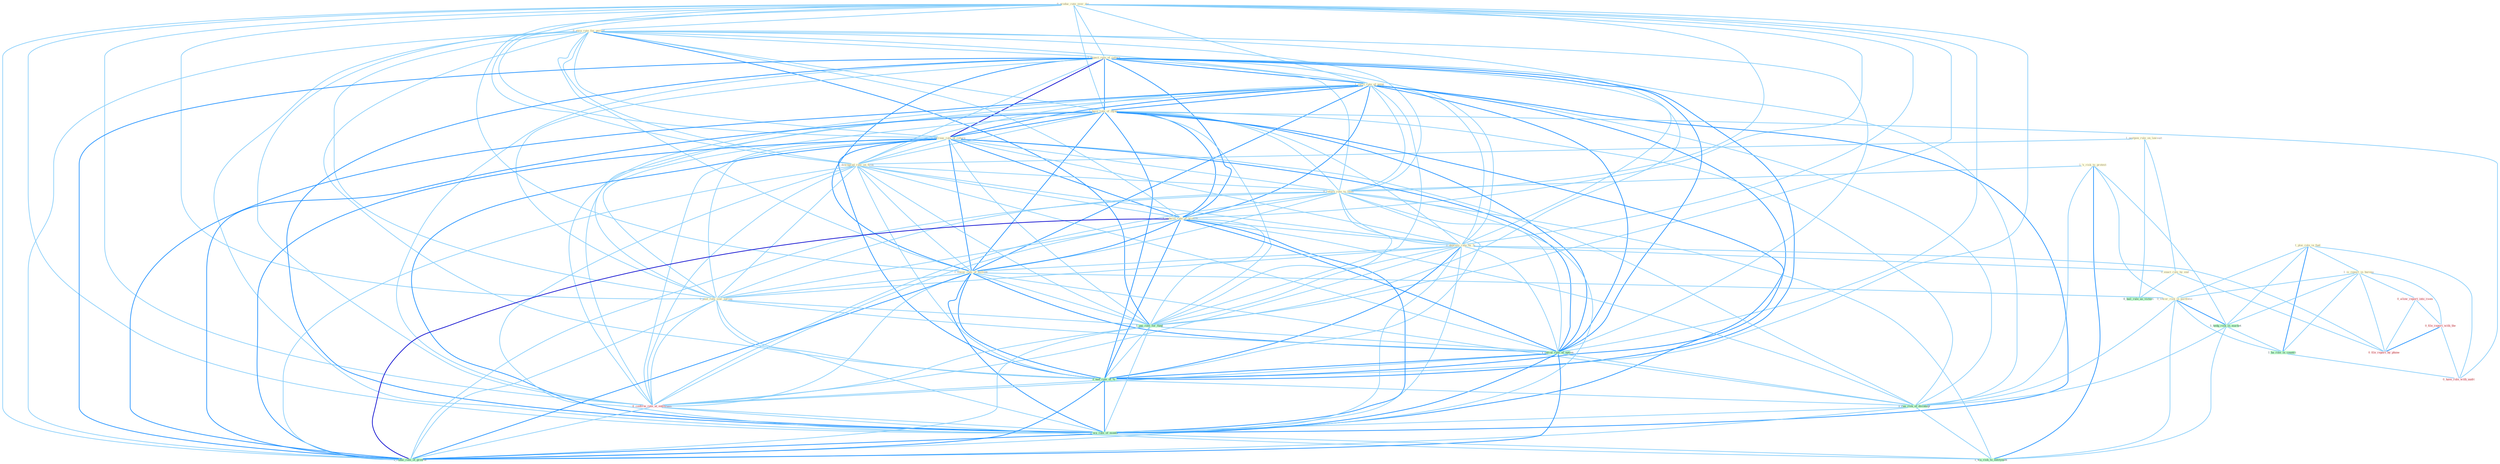 Graph G{ 
    node
    [shape=polygon,style=filled,width=.5,height=.06,color="#BDFCC9",fixedsize=true,fontsize=4,
    fontcolor="#2f4f4f"];
    {node
    [color="#ffffe0", fontcolor="#8b7d6b"] "1_'s_risk_to_protest " "0_produc_rate_over_dai " "0_earn_rate_for_period " "1_expect_rate_of_return " "1_carri_rate_of_point " "1_postpon_rule_on_lawsuit " "1_have_rate_of_injuri " "1_plai_role_in_fuel " "1_increas_rate_of_return " "1_is_report_in_bureau " "1_downgrad_rate_on_firm " "0_return_rate_to_level " "1_underst_rate_of_growth " "0_depress_rate_by_% " "0_enact_rule_by_end " "1_lower_rate_of_million " "0_post_rate_sinc_spring " "0_lower_risk_in_portfolio "}
{node [color="#fff0f5", fontcolor="#b22222"] "0_allow_report_into_room " "0_file_report_with_the " "0_confirm_rate_at_entitynam " "0_file_report_by_phone " "0_have_role_with_audit "}
edge [color="#B0E2FF"];

	"1_'s_risk_to_protest " -- "0_return_rate_to_level " [w="1", color="#87cefa" ];
	"1_'s_risk_to_protest " -- "0_lower_risk_in_portfolio " [w="1", color="#87cefa" ];
	"1_'s_risk_to_protest " -- "1_hedg_risk_in_market " [w="1", color="#87cefa" ];
	"1_'s_risk_to_protest " -- "1_run_risk_of_disintegr " [w="1", color="#87cefa" ];
	"1_'s_risk_to_protest " -- "1_wa_risk_to_entitynam " [w="2", color="#1e90ff" , len=0.8];
	"0_produc_rate_over_dai " -- "0_earn_rate_for_period " [w="1", color="#87cefa" ];
	"0_produc_rate_over_dai " -- "1_expect_rate_of_return " [w="1", color="#87cefa" ];
	"0_produc_rate_over_dai " -- "1_carri_rate_of_point " [w="1", color="#87cefa" ];
	"0_produc_rate_over_dai " -- "1_have_rate_of_injuri " [w="1", color="#87cefa" ];
	"0_produc_rate_over_dai " -- "1_increas_rate_of_return " [w="1", color="#87cefa" ];
	"0_produc_rate_over_dai " -- "1_downgrad_rate_on_firm " [w="1", color="#87cefa" ];
	"0_produc_rate_over_dai " -- "0_return_rate_to_level " [w="1", color="#87cefa" ];
	"0_produc_rate_over_dai " -- "1_underst_rate_of_growth " [w="1", color="#87cefa" ];
	"0_produc_rate_over_dai " -- "0_depress_rate_by_% " [w="1", color="#87cefa" ];
	"0_produc_rate_over_dai " -- "1_lower_rate_of_million " [w="1", color="#87cefa" ];
	"0_produc_rate_over_dai " -- "0_post_rate_sinc_spring " [w="1", color="#87cefa" ];
	"0_produc_rate_over_dai " -- "1_pai_rate_for_fund " [w="1", color="#87cefa" ];
	"0_produc_rate_over_dai " -- "1_calcul_rate_of_option " [w="1", color="#87cefa" ];
	"0_produc_rate_over_dai " -- "1_had_rate_of_% " [w="1", color="#87cefa" ];
	"0_produc_rate_over_dai " -- "0_confirm_rate_at_entitynam " [w="1", color="#87cefa" ];
	"0_produc_rate_over_dai " -- "1_wa_rate_of_month " [w="1", color="#87cefa" ];
	"0_produc_rate_over_dai " -- "1_reduc_rate_of_growth " [w="1", color="#87cefa" ];
	"0_earn_rate_for_period " -- "1_expect_rate_of_return " [w="1", color="#87cefa" ];
	"0_earn_rate_for_period " -- "1_carri_rate_of_point " [w="1", color="#87cefa" ];
	"0_earn_rate_for_period " -- "1_have_rate_of_injuri " [w="1", color="#87cefa" ];
	"0_earn_rate_for_period " -- "1_increas_rate_of_return " [w="1", color="#87cefa" ];
	"0_earn_rate_for_period " -- "1_downgrad_rate_on_firm " [w="1", color="#87cefa" ];
	"0_earn_rate_for_period " -- "0_return_rate_to_level " [w="1", color="#87cefa" ];
	"0_earn_rate_for_period " -- "1_underst_rate_of_growth " [w="1", color="#87cefa" ];
	"0_earn_rate_for_period " -- "0_depress_rate_by_% " [w="1", color="#87cefa" ];
	"0_earn_rate_for_period " -- "1_lower_rate_of_million " [w="1", color="#87cefa" ];
	"0_earn_rate_for_period " -- "0_post_rate_sinc_spring " [w="1", color="#87cefa" ];
	"0_earn_rate_for_period " -- "1_pai_rate_for_fund " [w="2", color="#1e90ff" , len=0.8];
	"0_earn_rate_for_period " -- "1_calcul_rate_of_option " [w="1", color="#87cefa" ];
	"0_earn_rate_for_period " -- "1_had_rate_of_% " [w="1", color="#87cefa" ];
	"0_earn_rate_for_period " -- "0_confirm_rate_at_entitynam " [w="1", color="#87cefa" ];
	"0_earn_rate_for_period " -- "1_wa_rate_of_month " [w="1", color="#87cefa" ];
	"0_earn_rate_for_period " -- "1_reduc_rate_of_growth " [w="1", color="#87cefa" ];
	"1_expect_rate_of_return " -- "1_carri_rate_of_point " [w="2", color="#1e90ff" , len=0.8];
	"1_expect_rate_of_return " -- "1_have_rate_of_injuri " [w="2", color="#1e90ff" , len=0.8];
	"1_expect_rate_of_return " -- "1_increas_rate_of_return " [w="3", color="#0000cd" , len=0.6];
	"1_expect_rate_of_return " -- "1_downgrad_rate_on_firm " [w="1", color="#87cefa" ];
	"1_expect_rate_of_return " -- "0_return_rate_to_level " [w="1", color="#87cefa" ];
	"1_expect_rate_of_return " -- "1_underst_rate_of_growth " [w="2", color="#1e90ff" , len=0.8];
	"1_expect_rate_of_return " -- "0_depress_rate_by_% " [w="1", color="#87cefa" ];
	"1_expect_rate_of_return " -- "1_lower_rate_of_million " [w="2", color="#1e90ff" , len=0.8];
	"1_expect_rate_of_return " -- "0_post_rate_sinc_spring " [w="1", color="#87cefa" ];
	"1_expect_rate_of_return " -- "1_pai_rate_for_fund " [w="1", color="#87cefa" ];
	"1_expect_rate_of_return " -- "1_calcul_rate_of_option " [w="2", color="#1e90ff" , len=0.8];
	"1_expect_rate_of_return " -- "1_had_rate_of_% " [w="2", color="#1e90ff" , len=0.8];
	"1_expect_rate_of_return " -- "0_confirm_rate_at_entitynam " [w="1", color="#87cefa" ];
	"1_expect_rate_of_return " -- "1_run_risk_of_disintegr " [w="1", color="#87cefa" ];
	"1_expect_rate_of_return " -- "1_wa_rate_of_month " [w="2", color="#1e90ff" , len=0.8];
	"1_expect_rate_of_return " -- "1_reduc_rate_of_growth " [w="2", color="#1e90ff" , len=0.8];
	"1_carri_rate_of_point " -- "1_have_rate_of_injuri " [w="2", color="#1e90ff" , len=0.8];
	"1_carri_rate_of_point " -- "1_increas_rate_of_return " [w="2", color="#1e90ff" , len=0.8];
	"1_carri_rate_of_point " -- "1_downgrad_rate_on_firm " [w="1", color="#87cefa" ];
	"1_carri_rate_of_point " -- "0_return_rate_to_level " [w="1", color="#87cefa" ];
	"1_carri_rate_of_point " -- "1_underst_rate_of_growth " [w="2", color="#1e90ff" , len=0.8];
	"1_carri_rate_of_point " -- "0_depress_rate_by_% " [w="1", color="#87cefa" ];
	"1_carri_rate_of_point " -- "1_lower_rate_of_million " [w="2", color="#1e90ff" , len=0.8];
	"1_carri_rate_of_point " -- "0_post_rate_sinc_spring " [w="1", color="#87cefa" ];
	"1_carri_rate_of_point " -- "1_pai_rate_for_fund " [w="1", color="#87cefa" ];
	"1_carri_rate_of_point " -- "1_calcul_rate_of_option " [w="2", color="#1e90ff" , len=0.8];
	"1_carri_rate_of_point " -- "1_had_rate_of_% " [w="2", color="#1e90ff" , len=0.8];
	"1_carri_rate_of_point " -- "0_confirm_rate_at_entitynam " [w="1", color="#87cefa" ];
	"1_carri_rate_of_point " -- "1_run_risk_of_disintegr " [w="1", color="#87cefa" ];
	"1_carri_rate_of_point " -- "1_wa_rate_of_month " [w="2", color="#1e90ff" , len=0.8];
	"1_carri_rate_of_point " -- "1_reduc_rate_of_growth " [w="2", color="#1e90ff" , len=0.8];
	"1_postpon_rule_on_lawsuit " -- "1_downgrad_rate_on_firm " [w="1", color="#87cefa" ];
	"1_postpon_rule_on_lawsuit " -- "0_enact_rule_by_end " [w="1", color="#87cefa" ];
	"1_postpon_rule_on_lawsuit " -- "0_hail_rule_as_victori " [w="1", color="#87cefa" ];
	"1_have_rate_of_injuri " -- "1_increas_rate_of_return " [w="2", color="#1e90ff" , len=0.8];
	"1_have_rate_of_injuri " -- "1_downgrad_rate_on_firm " [w="1", color="#87cefa" ];
	"1_have_rate_of_injuri " -- "0_return_rate_to_level " [w="1", color="#87cefa" ];
	"1_have_rate_of_injuri " -- "1_underst_rate_of_growth " [w="2", color="#1e90ff" , len=0.8];
	"1_have_rate_of_injuri " -- "0_depress_rate_by_% " [w="1", color="#87cefa" ];
	"1_have_rate_of_injuri " -- "1_lower_rate_of_million " [w="2", color="#1e90ff" , len=0.8];
	"1_have_rate_of_injuri " -- "0_post_rate_sinc_spring " [w="1", color="#87cefa" ];
	"1_have_rate_of_injuri " -- "1_pai_rate_for_fund " [w="1", color="#87cefa" ];
	"1_have_rate_of_injuri " -- "1_calcul_rate_of_option " [w="2", color="#1e90ff" , len=0.8];
	"1_have_rate_of_injuri " -- "1_had_rate_of_% " [w="2", color="#1e90ff" , len=0.8];
	"1_have_rate_of_injuri " -- "0_confirm_rate_at_entitynam " [w="1", color="#87cefa" ];
	"1_have_rate_of_injuri " -- "1_run_risk_of_disintegr " [w="1", color="#87cefa" ];
	"1_have_rate_of_injuri " -- "0_have_role_with_audit " [w="1", color="#87cefa" ];
	"1_have_rate_of_injuri " -- "1_wa_rate_of_month " [w="2", color="#1e90ff" , len=0.8];
	"1_have_rate_of_injuri " -- "1_reduc_rate_of_growth " [w="2", color="#1e90ff" , len=0.8];
	"1_plai_role_in_fuel " -- "1_is_report_in_bureau " [w="1", color="#87cefa" ];
	"1_plai_role_in_fuel " -- "0_lower_risk_in_portfolio " [w="1", color="#87cefa" ];
	"1_plai_role_in_fuel " -- "1_hedg_risk_in_market " [w="1", color="#87cefa" ];
	"1_plai_role_in_fuel " -- "1_ha_role_in_countri " [w="2", color="#1e90ff" , len=0.8];
	"1_plai_role_in_fuel " -- "0_have_role_with_audit " [w="1", color="#87cefa" ];
	"1_increas_rate_of_return " -- "1_downgrad_rate_on_firm " [w="1", color="#87cefa" ];
	"1_increas_rate_of_return " -- "0_return_rate_to_level " [w="1", color="#87cefa" ];
	"1_increas_rate_of_return " -- "1_underst_rate_of_growth " [w="2", color="#1e90ff" , len=0.8];
	"1_increas_rate_of_return " -- "0_depress_rate_by_% " [w="1", color="#87cefa" ];
	"1_increas_rate_of_return " -- "1_lower_rate_of_million " [w="2", color="#1e90ff" , len=0.8];
	"1_increas_rate_of_return " -- "0_post_rate_sinc_spring " [w="1", color="#87cefa" ];
	"1_increas_rate_of_return " -- "1_pai_rate_for_fund " [w="1", color="#87cefa" ];
	"1_increas_rate_of_return " -- "1_calcul_rate_of_option " [w="2", color="#1e90ff" , len=0.8];
	"1_increas_rate_of_return " -- "1_had_rate_of_% " [w="2", color="#1e90ff" , len=0.8];
	"1_increas_rate_of_return " -- "0_confirm_rate_at_entitynam " [w="1", color="#87cefa" ];
	"1_increas_rate_of_return " -- "1_run_risk_of_disintegr " [w="1", color="#87cefa" ];
	"1_increas_rate_of_return " -- "1_wa_rate_of_month " [w="2", color="#1e90ff" , len=0.8];
	"1_increas_rate_of_return " -- "1_reduc_rate_of_growth " [w="2", color="#1e90ff" , len=0.8];
	"1_is_report_in_bureau " -- "0_lower_risk_in_portfolio " [w="1", color="#87cefa" ];
	"1_is_report_in_bureau " -- "0_allow_report_into_room " [w="1", color="#87cefa" ];
	"1_is_report_in_bureau " -- "1_hedg_risk_in_market " [w="1", color="#87cefa" ];
	"1_is_report_in_bureau " -- "1_ha_role_in_countri " [w="1", color="#87cefa" ];
	"1_is_report_in_bureau " -- "0_file_report_with_the " [w="1", color="#87cefa" ];
	"1_is_report_in_bureau " -- "0_file_report_by_phone " [w="1", color="#87cefa" ];
	"1_downgrad_rate_on_firm " -- "0_return_rate_to_level " [w="1", color="#87cefa" ];
	"1_downgrad_rate_on_firm " -- "1_underst_rate_of_growth " [w="1", color="#87cefa" ];
	"1_downgrad_rate_on_firm " -- "0_depress_rate_by_% " [w="1", color="#87cefa" ];
	"1_downgrad_rate_on_firm " -- "1_lower_rate_of_million " [w="1", color="#87cefa" ];
	"1_downgrad_rate_on_firm " -- "0_post_rate_sinc_spring " [w="1", color="#87cefa" ];
	"1_downgrad_rate_on_firm " -- "1_pai_rate_for_fund " [w="1", color="#87cefa" ];
	"1_downgrad_rate_on_firm " -- "1_calcul_rate_of_option " [w="1", color="#87cefa" ];
	"1_downgrad_rate_on_firm " -- "1_had_rate_of_% " [w="1", color="#87cefa" ];
	"1_downgrad_rate_on_firm " -- "0_confirm_rate_at_entitynam " [w="1", color="#87cefa" ];
	"1_downgrad_rate_on_firm " -- "1_wa_rate_of_month " [w="1", color="#87cefa" ];
	"1_downgrad_rate_on_firm " -- "1_reduc_rate_of_growth " [w="1", color="#87cefa" ];
	"0_return_rate_to_level " -- "1_underst_rate_of_growth " [w="1", color="#87cefa" ];
	"0_return_rate_to_level " -- "0_depress_rate_by_% " [w="1", color="#87cefa" ];
	"0_return_rate_to_level " -- "1_lower_rate_of_million " [w="1", color="#87cefa" ];
	"0_return_rate_to_level " -- "0_post_rate_sinc_spring " [w="1", color="#87cefa" ];
	"0_return_rate_to_level " -- "1_pai_rate_for_fund " [w="1", color="#87cefa" ];
	"0_return_rate_to_level " -- "1_calcul_rate_of_option " [w="1", color="#87cefa" ];
	"0_return_rate_to_level " -- "1_had_rate_of_% " [w="1", color="#87cefa" ];
	"0_return_rate_to_level " -- "0_confirm_rate_at_entitynam " [w="1", color="#87cefa" ];
	"0_return_rate_to_level " -- "1_wa_rate_of_month " [w="1", color="#87cefa" ];
	"0_return_rate_to_level " -- "1_wa_risk_to_entitynam " [w="1", color="#87cefa" ];
	"0_return_rate_to_level " -- "1_reduc_rate_of_growth " [w="1", color="#87cefa" ];
	"1_underst_rate_of_growth " -- "0_depress_rate_by_% " [w="1", color="#87cefa" ];
	"1_underst_rate_of_growth " -- "1_lower_rate_of_million " [w="2", color="#1e90ff" , len=0.8];
	"1_underst_rate_of_growth " -- "0_post_rate_sinc_spring " [w="1", color="#87cefa" ];
	"1_underst_rate_of_growth " -- "1_pai_rate_for_fund " [w="1", color="#87cefa" ];
	"1_underst_rate_of_growth " -- "1_calcul_rate_of_option " [w="2", color="#1e90ff" , len=0.8];
	"1_underst_rate_of_growth " -- "1_had_rate_of_% " [w="2", color="#1e90ff" , len=0.8];
	"1_underst_rate_of_growth " -- "0_confirm_rate_at_entitynam " [w="1", color="#87cefa" ];
	"1_underst_rate_of_growth " -- "1_run_risk_of_disintegr " [w="1", color="#87cefa" ];
	"1_underst_rate_of_growth " -- "1_wa_rate_of_month " [w="2", color="#1e90ff" , len=0.8];
	"1_underst_rate_of_growth " -- "1_reduc_rate_of_growth " [w="3", color="#0000cd" , len=0.6];
	"0_depress_rate_by_% " -- "0_enact_rule_by_end " [w="1", color="#87cefa" ];
	"0_depress_rate_by_% " -- "1_lower_rate_of_million " [w="1", color="#87cefa" ];
	"0_depress_rate_by_% " -- "0_post_rate_sinc_spring " [w="1", color="#87cefa" ];
	"0_depress_rate_by_% " -- "1_pai_rate_for_fund " [w="1", color="#87cefa" ];
	"0_depress_rate_by_% " -- "1_calcul_rate_of_option " [w="1", color="#87cefa" ];
	"0_depress_rate_by_% " -- "1_had_rate_of_% " [w="2", color="#1e90ff" , len=0.8];
	"0_depress_rate_by_% " -- "0_confirm_rate_at_entitynam " [w="1", color="#87cefa" ];
	"0_depress_rate_by_% " -- "0_file_report_by_phone " [w="1", color="#87cefa" ];
	"0_depress_rate_by_% " -- "1_wa_rate_of_month " [w="1", color="#87cefa" ];
	"0_depress_rate_by_% " -- "1_reduc_rate_of_growth " [w="1", color="#87cefa" ];
	"0_enact_rule_by_end " -- "0_hail_rule_as_victori " [w="1", color="#87cefa" ];
	"0_enact_rule_by_end " -- "0_file_report_by_phone " [w="1", color="#87cefa" ];
	"1_lower_rate_of_million " -- "0_post_rate_sinc_spring " [w="1", color="#87cefa" ];
	"1_lower_rate_of_million " -- "0_lower_risk_in_portfolio " [w="1", color="#87cefa" ];
	"1_lower_rate_of_million " -- "1_pai_rate_for_fund " [w="1", color="#87cefa" ];
	"1_lower_rate_of_million " -- "1_calcul_rate_of_option " [w="2", color="#1e90ff" , len=0.8];
	"1_lower_rate_of_million " -- "1_had_rate_of_% " [w="2", color="#1e90ff" , len=0.8];
	"1_lower_rate_of_million " -- "0_confirm_rate_at_entitynam " [w="1", color="#87cefa" ];
	"1_lower_rate_of_million " -- "1_run_risk_of_disintegr " [w="1", color="#87cefa" ];
	"1_lower_rate_of_million " -- "1_wa_rate_of_month " [w="2", color="#1e90ff" , len=0.8];
	"1_lower_rate_of_million " -- "1_reduc_rate_of_growth " [w="2", color="#1e90ff" , len=0.8];
	"0_post_rate_sinc_spring " -- "1_pai_rate_for_fund " [w="1", color="#87cefa" ];
	"0_post_rate_sinc_spring " -- "1_calcul_rate_of_option " [w="1", color="#87cefa" ];
	"0_post_rate_sinc_spring " -- "1_had_rate_of_% " [w="1", color="#87cefa" ];
	"0_post_rate_sinc_spring " -- "0_confirm_rate_at_entitynam " [w="1", color="#87cefa" ];
	"0_post_rate_sinc_spring " -- "1_wa_rate_of_month " [w="1", color="#87cefa" ];
	"0_post_rate_sinc_spring " -- "1_reduc_rate_of_growth " [w="1", color="#87cefa" ];
	"0_lower_risk_in_portfolio " -- "1_hedg_risk_in_market " [w="2", color="#1e90ff" , len=0.8];
	"0_lower_risk_in_portfolio " -- "1_ha_role_in_countri " [w="1", color="#87cefa" ];
	"0_lower_risk_in_portfolio " -- "1_run_risk_of_disintegr " [w="1", color="#87cefa" ];
	"0_lower_risk_in_portfolio " -- "1_wa_risk_to_entitynam " [w="1", color="#87cefa" ];
	"1_pai_rate_for_fund " -- "1_calcul_rate_of_option " [w="1", color="#87cefa" ];
	"1_pai_rate_for_fund " -- "1_had_rate_of_% " [w="1", color="#87cefa" ];
	"1_pai_rate_for_fund " -- "0_confirm_rate_at_entitynam " [w="1", color="#87cefa" ];
	"1_pai_rate_for_fund " -- "1_wa_rate_of_month " [w="1", color="#87cefa" ];
	"1_pai_rate_for_fund " -- "1_reduc_rate_of_growth " [w="1", color="#87cefa" ];
	"0_allow_report_into_room " -- "0_file_report_with_the " [w="1", color="#87cefa" ];
	"0_allow_report_into_room " -- "0_file_report_by_phone " [w="1", color="#87cefa" ];
	"1_hedg_risk_in_market " -- "1_ha_role_in_countri " [w="1", color="#87cefa" ];
	"1_hedg_risk_in_market " -- "1_run_risk_of_disintegr " [w="1", color="#87cefa" ];
	"1_hedg_risk_in_market " -- "1_wa_risk_to_entitynam " [w="1", color="#87cefa" ];
	"1_ha_role_in_countri " -- "0_have_role_with_audit " [w="1", color="#87cefa" ];
	"0_file_report_with_the " -- "0_file_report_by_phone " [w="2", color="#1e90ff" , len=0.8];
	"0_file_report_with_the " -- "0_have_role_with_audit " [w="1", color="#87cefa" ];
	"1_calcul_rate_of_option " -- "1_had_rate_of_% " [w="2", color="#1e90ff" , len=0.8];
	"1_calcul_rate_of_option " -- "0_confirm_rate_at_entitynam " [w="1", color="#87cefa" ];
	"1_calcul_rate_of_option " -- "1_run_risk_of_disintegr " [w="1", color="#87cefa" ];
	"1_calcul_rate_of_option " -- "1_wa_rate_of_month " [w="2", color="#1e90ff" , len=0.8];
	"1_calcul_rate_of_option " -- "1_reduc_rate_of_growth " [w="2", color="#1e90ff" , len=0.8];
	"1_had_rate_of_% " -- "0_confirm_rate_at_entitynam " [w="1", color="#87cefa" ];
	"1_had_rate_of_% " -- "1_run_risk_of_disintegr " [w="1", color="#87cefa" ];
	"1_had_rate_of_% " -- "1_wa_rate_of_month " [w="2", color="#1e90ff" , len=0.8];
	"1_had_rate_of_% " -- "1_reduc_rate_of_growth " [w="2", color="#1e90ff" , len=0.8];
	"0_confirm_rate_at_entitynam " -- "1_wa_rate_of_month " [w="1", color="#87cefa" ];
	"0_confirm_rate_at_entitynam " -- "1_wa_risk_to_entitynam " [w="1", color="#87cefa" ];
	"0_confirm_rate_at_entitynam " -- "1_reduc_rate_of_growth " [w="1", color="#87cefa" ];
	"1_run_risk_of_disintegr " -- "1_wa_rate_of_month " [w="1", color="#87cefa" ];
	"1_run_risk_of_disintegr " -- "1_wa_risk_to_entitynam " [w="1", color="#87cefa" ];
	"1_run_risk_of_disintegr " -- "1_reduc_rate_of_growth " [w="1", color="#87cefa" ];
	"1_wa_rate_of_month " -- "1_wa_risk_to_entitynam " [w="1", color="#87cefa" ];
	"1_wa_rate_of_month " -- "1_reduc_rate_of_growth " [w="2", color="#1e90ff" , len=0.8];
}